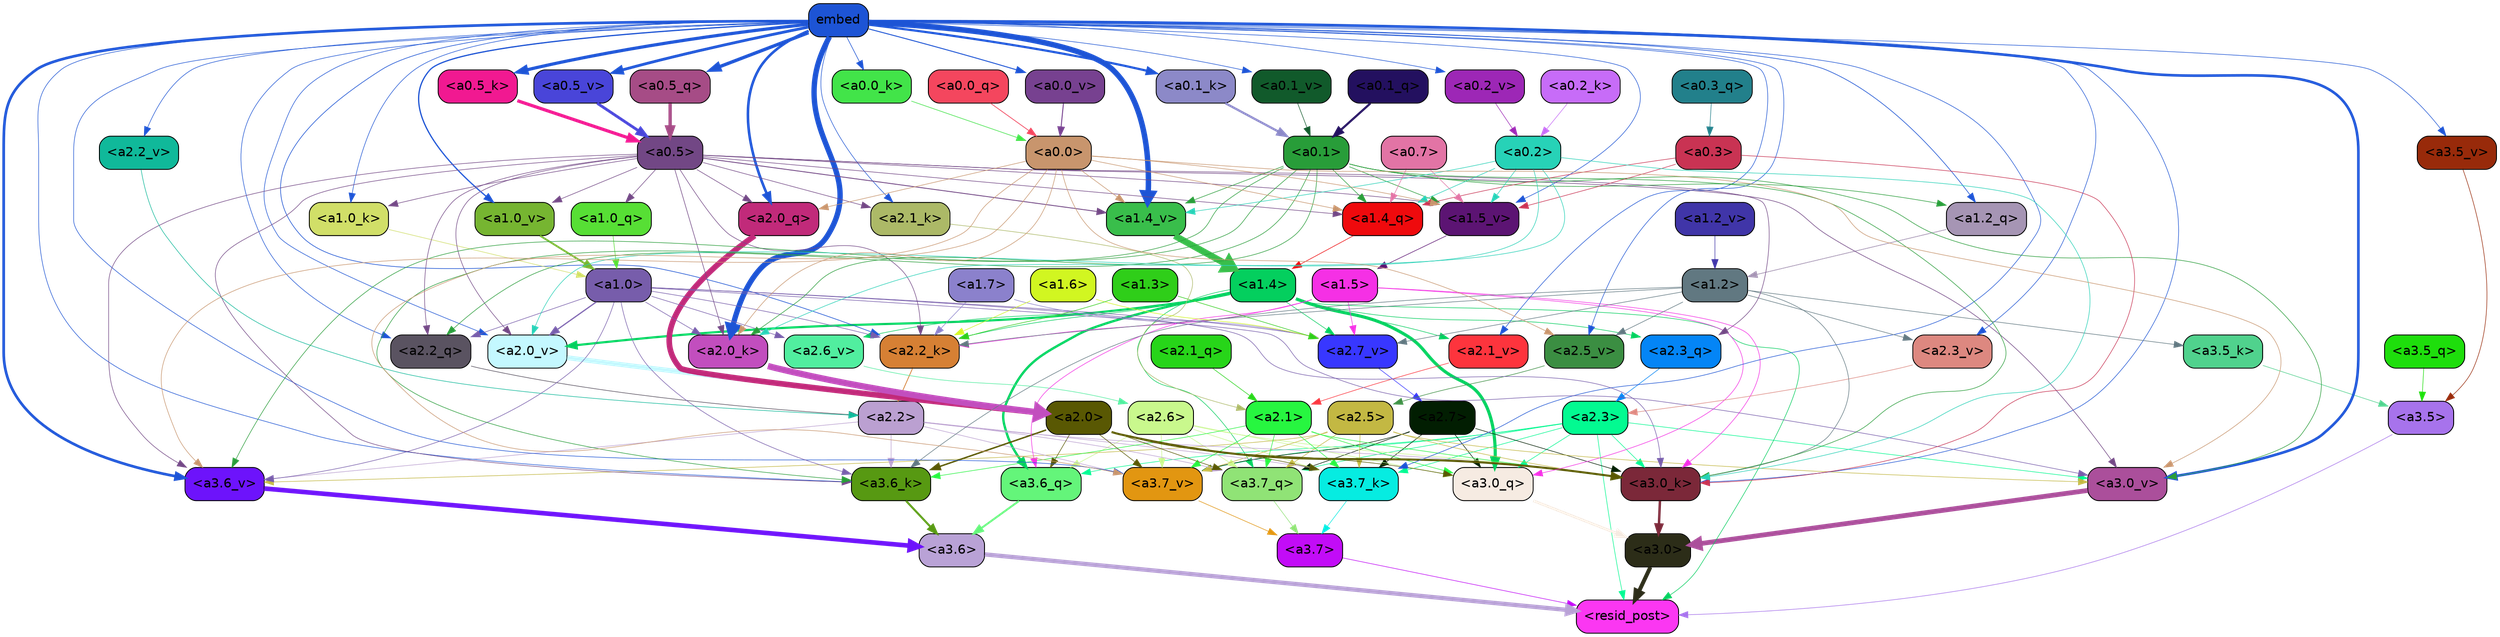 strict digraph "" {
	graph [bgcolor=transparent,
		layout=dot,
		overlap=false,
		splines=true
	];
	"<a3.7>"	[color=black,
		fillcolor="#c20cf7",
		fontname=Helvetica,
		shape=box,
		style="filled, rounded"];
	"<resid_post>"	[color=black,
		fillcolor="#fb37f2",
		fontname=Helvetica,
		shape=box,
		style="filled, rounded"];
	"<a3.7>" -> "<resid_post>"	[color="#c20cf7",
		penwidth=0.6];
	"<a3.6>"	[color=black,
		fillcolor="#b9a2d6",
		fontname=Helvetica,
		shape=box,
		style="filled, rounded"];
	"<a3.6>" -> "<resid_post>"	[color="#b9a2d6",
		penwidth=4.648244500160217];
	"<a3.5>"	[color=black,
		fillcolor="#a773ec",
		fontname=Helvetica,
		shape=box,
		style="filled, rounded"];
	"<a3.5>" -> "<resid_post>"	[color="#a773ec",
		penwidth=0.6];
	"<a3.0>"	[color=black,
		fillcolor="#2c2d18",
		fontname=Helvetica,
		shape=box,
		style="filled, rounded"];
	"<a3.0>" -> "<resid_post>"	[color="#2c2d18",
		penwidth=4.3288813829422];
	"<a2.3>"	[color=black,
		fillcolor="#03fa91",
		fontname=Helvetica,
		shape=box,
		style="filled, rounded"];
	"<a2.3>" -> "<resid_post>"	[color="#03fa91",
		penwidth=0.6];
	"<a3.7_q>"	[color=black,
		fillcolor="#90e376",
		fontname=Helvetica,
		shape=box,
		style="filled, rounded"];
	"<a2.3>" -> "<a3.7_q>"	[color="#03fa91",
		penwidth=0.6];
	"<a3.6_q>"	[color=black,
		fillcolor="#64f57a",
		fontname=Helvetica,
		shape=box,
		style="filled, rounded"];
	"<a2.3>" -> "<a3.6_q>"	[color="#03fa91",
		penwidth=0.6];
	"<a3.0_q>"	[color=black,
		fillcolor="#f6ebe2",
		fontname=Helvetica,
		shape=box,
		style="filled, rounded"];
	"<a2.3>" -> "<a3.0_q>"	[color="#03fa91",
		penwidth=0.6];
	"<a3.7_k>"	[color=black,
		fillcolor="#06ece1",
		fontname=Helvetica,
		shape=box,
		style="filled, rounded"];
	"<a2.3>" -> "<a3.7_k>"	[color="#03fa91",
		penwidth=0.6];
	"<a3.0_k>"	[color=black,
		fillcolor="#7b2839",
		fontname=Helvetica,
		shape=box,
		style="filled, rounded"];
	"<a2.3>" -> "<a3.0_k>"	[color="#03fa91",
		penwidth=0.6];
	"<a3.7_v>"	[color=black,
		fillcolor="#e29611",
		fontname=Helvetica,
		shape=box,
		style="filled, rounded"];
	"<a2.3>" -> "<a3.7_v>"	[color="#03fa91",
		penwidth=0.6];
	"<a3.0_v>"	[color=black,
		fillcolor="#ab4f9b",
		fontname=Helvetica,
		shape=box,
		style="filled, rounded"];
	"<a2.3>" -> "<a3.0_v>"	[color="#03fa91",
		penwidth=0.6];
	"<a1.4>"	[color=black,
		fillcolor="#04cf5e",
		fontname=Helvetica,
		shape=box,
		style="filled, rounded"];
	"<a1.4>" -> "<resid_post>"	[color="#04cf5e",
		penwidth=0.6];
	"<a1.4>" -> "<a3.7_q>"	[color="#04cf5e",
		penwidth=0.6];
	"<a1.4>" -> "<a3.6_q>"	[color="#04cf5e",
		penwidth=2.5397292599081993];
	"<a1.4>" -> "<a3.0_q>"	[color="#04cf5e",
		penwidth=3.3985572457313538];
	"<a2.3_q>"	[color=black,
		fillcolor="#0485f6",
		fontname=Helvetica,
		shape=box,
		style="filled, rounded"];
	"<a1.4>" -> "<a2.3_q>"	[color="#04cf5e",
		penwidth=0.6];
	"<a2.2_k>"	[color=black,
		fillcolor="#d68034",
		fontname=Helvetica,
		shape=box,
		style="filled, rounded"];
	"<a1.4>" -> "<a2.2_k>"	[color="#04cf5e",
		penwidth=0.6];
	"<a2.7_v>"	[color=black,
		fillcolor="#3837ff",
		fontname=Helvetica,
		shape=box,
		style="filled, rounded"];
	"<a1.4>" -> "<a2.7_v>"	[color="#04cf5e",
		penwidth=0.6];
	"<a2.6_v>"	[color=black,
		fillcolor="#51ee9f",
		fontname=Helvetica,
		shape=box,
		style="filled, rounded"];
	"<a1.4>" -> "<a2.6_v>"	[color="#04cf5e",
		penwidth=0.6];
	"<a2.1_v>"	[color=black,
		fillcolor="#fd343d",
		fontname=Helvetica,
		shape=box,
		style="filled, rounded"];
	"<a1.4>" -> "<a2.1_v>"	[color="#04cf5e",
		penwidth=0.6];
	"<a2.0_v>"	[color=black,
		fillcolor="#c4f8ff",
		fontname=Helvetica,
		shape=box,
		style="filled, rounded"];
	"<a1.4>" -> "<a2.0_v>"	[color="#04cf5e",
		penwidth=2.3308929204940796];
	"<a3.7_q>" -> "<a3.7>"	[color="#90e376",
		penwidth=0.6];
	"<a3.6_q>" -> "<a3.6>"	[color="#64f57a",
		penwidth=2.03758105635643];
	"<a3.5_q>"	[color=black,
		fillcolor="#1ede0c",
		fontname=Helvetica,
		shape=box,
		style="filled, rounded"];
	"<a3.5_q>" -> "<a3.5>"	[color="#1ede0c",
		penwidth=0.6];
	"<a3.0_q>" -> "<a3.0>"	[color="#f6ebe2",
		penwidth=2.8638100624084473];
	"<a3.7_k>" -> "<a3.7>"	[color="#06ece1",
		penwidth=0.6];
	"<a3.6_k>"	[color=black,
		fillcolor="#579912",
		fontname=Helvetica,
		shape=box,
		style="filled, rounded"];
	"<a3.6_k>" -> "<a3.6>"	[color="#579912",
		penwidth=2.174198240041733];
	"<a3.5_k>"	[color=black,
		fillcolor="#50d28d",
		fontname=Helvetica,
		shape=box,
		style="filled, rounded"];
	"<a3.5_k>" -> "<a3.5>"	[color="#50d28d",
		penwidth=0.6];
	"<a3.0_k>" -> "<a3.0>"	[color="#7b2839",
		penwidth=2.6274144649505615];
	"<a3.7_v>" -> "<a3.7>"	[color="#e29611",
		penwidth=0.6];
	"<a3.6_v>"	[color=black,
		fillcolor="#6d13fb",
		fontname=Helvetica,
		shape=box,
		style="filled, rounded"];
	"<a3.6_v>" -> "<a3.6>"	[color="#6d13fb",
		penwidth=5.002329230308533];
	"<a3.5_v>"	[color=black,
		fillcolor="#982a0a",
		fontname=Helvetica,
		shape=box,
		style="filled, rounded"];
	"<a3.5_v>" -> "<a3.5>"	[color="#982a0a",
		penwidth=0.6];
	"<a3.0_v>" -> "<a3.0>"	[color="#ab4f9b",
		penwidth=5.188832879066467];
	"<a2.7>"	[color=black,
		fillcolor="#021e02",
		fontname=Helvetica,
		shape=box,
		style="filled, rounded"];
	"<a2.7>" -> "<a3.7_q>"	[color="#021e02",
		penwidth=0.6];
	"<a2.7>" -> "<a3.0_q>"	[color="#021e02",
		penwidth=0.6];
	"<a2.7>" -> "<a3.7_k>"	[color="#021e02",
		penwidth=0.6];
	"<a2.7>" -> "<a3.0_k>"	[color="#021e02",
		penwidth=0.6];
	"<a2.7>" -> "<a3.7_v>"	[color="#021e02",
		penwidth=0.6];
	"<a2.6>"	[color=black,
		fillcolor="#c9f88d",
		fontname=Helvetica,
		shape=box,
		style="filled, rounded"];
	"<a2.6>" -> "<a3.7_q>"	[color="#c9f88d",
		penwidth=0.6];
	"<a2.6>" -> "<a3.6_q>"	[color="#c9f88d",
		penwidth=0.6];
	"<a2.6>" -> "<a3.0_q>"	[color="#c9f88d",
		penwidth=0.6];
	"<a2.6>" -> "<a3.7_k>"	[color="#c9f88d",
		penwidth=0.6];
	"<a2.6>" -> "<a3.0_k>"	[color="#c9f88d",
		penwidth=0.6];
	"<a2.6>" -> "<a3.7_v>"	[color="#c9f88d",
		penwidth=0.6];
	"<a2.5>"	[color=black,
		fillcolor="#c3b843",
		fontname=Helvetica,
		shape=box,
		style="filled, rounded"];
	"<a2.5>" -> "<a3.7_q>"	[color="#c3b843",
		penwidth=0.6];
	"<a2.5>" -> "<a3.7_k>"	[color="#c3b843",
		penwidth=0.6];
	"<a2.5>" -> "<a3.0_k>"	[color="#c3b843",
		penwidth=0.6];
	"<a2.5>" -> "<a3.7_v>"	[color="#c3b843",
		penwidth=0.6];
	"<a2.5>" -> "<a3.6_v>"	[color="#c3b843",
		penwidth=0.6];
	"<a2.5>" -> "<a3.0_v>"	[color="#c3b843",
		penwidth=0.6];
	"<a2.2>"	[color=black,
		fillcolor="#bba0d1",
		fontname=Helvetica,
		shape=box,
		style="filled, rounded"];
	"<a2.2>" -> "<a3.7_q>"	[color="#bba0d1",
		penwidth=0.6];
	"<a2.2>" -> "<a3.7_k>"	[color="#bba0d1",
		penwidth=0.6];
	"<a2.2>" -> "<a3.6_k>"	[color="#bba0d1",
		penwidth=0.6];
	"<a2.2>" -> "<a3.0_k>"	[color="#bba0d1",
		penwidth=0.6];
	"<a2.2>" -> "<a3.7_v>"	[color="#bba0d1",
		penwidth=0.6];
	"<a2.2>" -> "<a3.6_v>"	[color="#bba0d1",
		penwidth=0.6];
	"<a2.1>"	[color=black,
		fillcolor="#27f640",
		fontname=Helvetica,
		shape=box,
		style="filled, rounded"];
	"<a2.1>" -> "<a3.7_q>"	[color="#27f640",
		penwidth=0.6];
	"<a2.1>" -> "<a3.0_q>"	[color="#27f640",
		penwidth=0.6];
	"<a2.1>" -> "<a3.7_k>"	[color="#27f640",
		penwidth=0.6];
	"<a2.1>" -> "<a3.6_k>"	[color="#27f640",
		penwidth=0.6];
	"<a2.1>" -> "<a3.0_k>"	[color="#27f640",
		penwidth=0.6];
	"<a2.1>" -> "<a3.7_v>"	[color="#27f640",
		penwidth=0.6];
	"<a2.0>"	[color=black,
		fillcolor="#595803",
		fontname=Helvetica,
		shape=box,
		style="filled, rounded"];
	"<a2.0>" -> "<a3.7_q>"	[color="#595803",
		penwidth=0.6];
	"<a2.0>" -> "<a3.6_q>"	[color="#595803",
		penwidth=0.6];
	"<a2.0>" -> "<a3.0_q>"	[color="#595803",
		penwidth=0.6];
	"<a2.0>" -> "<a3.7_k>"	[color="#595803",
		penwidth=0.6];
	"<a2.0>" -> "<a3.6_k>"	[color="#595803",
		penwidth=1.5717863738536835];
	"<a2.0>" -> "<a3.0_k>"	[color="#595803",
		penwidth=2.205150544643402];
	"<a2.0>" -> "<a3.7_v>"	[color="#595803",
		penwidth=0.6];
	"<a1.5>"	[color=black,
		fillcolor="#f530e5",
		fontname=Helvetica,
		shape=box,
		style="filled, rounded"];
	"<a1.5>" -> "<a3.6_q>"	[color="#f530e5",
		penwidth=0.6];
	"<a1.5>" -> "<a3.0_q>"	[color="#f530e5",
		penwidth=0.6];
	"<a1.5>" -> "<a3.0_k>"	[color="#f530e5",
		penwidth=0.6];
	"<a1.5>" -> "<a2.2_k>"	[color="#f530e5",
		penwidth=0.6];
	"<a1.5>" -> "<a2.7_v>"	[color="#f530e5",
		penwidth=0.6];
	embed	[color=black,
		fillcolor="#1d54d5",
		fontname=Helvetica,
		shape=box,
		style="filled, rounded"];
	embed -> "<a3.7_k>"	[color="#1d54d5",
		penwidth=0.6];
	embed -> "<a3.6_k>"	[color="#1d54d5",
		penwidth=0.6];
	embed -> "<a3.0_k>"	[color="#1d54d5",
		penwidth=0.6];
	embed -> "<a3.7_v>"	[color="#1d54d5",
		penwidth=0.6];
	embed -> "<a3.6_v>"	[color="#1d54d5",
		penwidth=2.882729172706604];
	embed -> "<a3.5_v>"	[color="#1d54d5",
		penwidth=0.6];
	embed -> "<a3.0_v>"	[color="#1d54d5",
		penwidth=2.812090039253235];
	"<a2.2_q>"	[color=black,
		fillcolor="#5a5361",
		fontname=Helvetica,
		shape=box,
		style="filled, rounded"];
	embed -> "<a2.2_q>"	[color="#1d54d5",
		penwidth=0.6];
	"<a2.0_q>"	[color=black,
		fillcolor="#c12a7a",
		fontname=Helvetica,
		shape=box,
		style="filled, rounded"];
	embed -> "<a2.0_q>"	[color="#1d54d5",
		penwidth=2.773140072822571];
	embed -> "<a2.2_k>"	[color="#1d54d5",
		penwidth=0.6694881916046143];
	"<a2.1_k>"	[color=black,
		fillcolor="#acb967",
		fontname=Helvetica,
		shape=box,
		style="filled, rounded"];
	embed -> "<a2.1_k>"	[color="#1d54d5",
		penwidth=0.6];
	"<a2.0_k>"	[color=black,
		fillcolor="#c24ebe",
		fontname=Helvetica,
		shape=box,
		style="filled, rounded"];
	embed -> "<a2.0_k>"	[color="#1d54d5",
		penwidth=5.809704422950745];
	"<a2.5_v>"	[color=black,
		fillcolor="#3b8e42",
		fontname=Helvetica,
		shape=box,
		style="filled, rounded"];
	embed -> "<a2.5_v>"	[color="#1d54d5",
		penwidth=0.6];
	"<a2.3_v>"	[color=black,
		fillcolor="#dd8880",
		fontname=Helvetica,
		shape=box,
		style="filled, rounded"];
	embed -> "<a2.3_v>"	[color="#1d54d5",
		penwidth=0.6];
	"<a2.2_v>"	[color=black,
		fillcolor="#10b99a",
		fontname=Helvetica,
		shape=box,
		style="filled, rounded"];
	embed -> "<a2.2_v>"	[color="#1d54d5",
		penwidth=0.6];
	embed -> "<a2.1_v>"	[color="#1d54d5",
		penwidth=0.6];
	embed -> "<a2.0_v>"	[color="#1d54d5",
		penwidth=0.6];
	"<a1.2_q>"	[color=black,
		fillcolor="#a695b4",
		fontname=Helvetica,
		shape=box,
		style="filled, rounded"];
	embed -> "<a1.2_q>"	[color="#1d54d5",
		penwidth=0.6789929866790771];
	"<a1.0_k>"	[color=black,
		fillcolor="#d1df68",
		fontname=Helvetica,
		shape=box,
		style="filled, rounded"];
	embed -> "<a1.0_k>"	[color="#1d54d5",
		penwidth=0.6];
	"<a1.5_v>"	[color=black,
		fillcolor="#5c1473",
		fontname=Helvetica,
		shape=box,
		style="filled, rounded"];
	embed -> "<a1.5_v>"	[color="#1d54d5",
		penwidth=0.6];
	"<a1.4_v>"	[color=black,
		fillcolor="#39be4b",
		fontname=Helvetica,
		shape=box,
		style="filled, rounded"];
	embed -> "<a1.4_v>"	[color="#1d54d5",
		penwidth=5.930049657821655];
	"<a1.0_v>"	[color=black,
		fillcolor="#76b531",
		fontname=Helvetica,
		shape=box,
		style="filled, rounded"];
	embed -> "<a1.0_v>"	[color="#1d54d5",
		penwidth=1.3246397972106934];
	"<a0.5_q>"	[color=black,
		fillcolor="#a64c86",
		fontname=Helvetica,
		shape=box,
		style="filled, rounded"];
	embed -> "<a0.5_q>"	[color="#1d54d5",
		penwidth=3.5961478650569916];
	"<a0.5_k>"	[color=black,
		fillcolor="#f11991",
		fontname=Helvetica,
		shape=box,
		style="filled, rounded"];
	embed -> "<a0.5_k>"	[color="#1d54d5",
		penwidth=3.417628586292267];
	"<a0.1_k>"	[color=black,
		fillcolor="#8c89c8",
		fontname=Helvetica,
		shape=box,
		style="filled, rounded"];
	embed -> "<a0.1_k>"	[color="#1d54d5",
		penwidth=2.365019917488098];
	"<a0.0_k>"	[color=black,
		fillcolor="#42e449",
		fontname=Helvetica,
		shape=box,
		style="filled, rounded"];
	embed -> "<a0.0_k>"	[color="#1d54d5",
		penwidth=0.6479218006134033];
	"<a0.5_v>"	[color=black,
		fillcolor="#4945d9",
		fontname=Helvetica,
		shape=box,
		style="filled, rounded"];
	embed -> "<a0.5_v>"	[color="#1d54d5",
		penwidth=2.9912296533584595];
	"<a0.2_v>"	[color=black,
		fillcolor="#9d27b6",
		fontname=Helvetica,
		shape=box,
		style="filled, rounded"];
	embed -> "<a0.2_v>"	[color="#1d54d5",
		penwidth=0.6];
	"<a0.1_v>"	[color=black,
		fillcolor="#115a2b",
		fontname=Helvetica,
		shape=box,
		style="filled, rounded"];
	embed -> "<a0.1_v>"	[color="#1d54d5",
		penwidth=0.6];
	"<a0.0_v>"	[color=black,
		fillcolor="#774190",
		fontname=Helvetica,
		shape=box,
		style="filled, rounded"];
	embed -> "<a0.0_v>"	[color="#1d54d5",
		penwidth=1.0032603740692139];
	"<a1.2>"	[color=black,
		fillcolor="#617881",
		fontname=Helvetica,
		shape=box,
		style="filled, rounded"];
	"<a1.2>" -> "<a3.6_k>"	[color="#617881",
		penwidth=0.6];
	"<a1.2>" -> "<a3.5_k>"	[color="#617881",
		penwidth=0.6];
	"<a1.2>" -> "<a3.0_k>"	[color="#617881",
		penwidth=0.6];
	"<a1.2>" -> "<a2.2_k>"	[color="#617881",
		penwidth=0.6];
	"<a1.2>" -> "<a2.7_v>"	[color="#617881",
		penwidth=0.6];
	"<a1.2>" -> "<a2.5_v>"	[color="#617881",
		penwidth=0.6];
	"<a1.2>" -> "<a2.3_v>"	[color="#617881",
		penwidth=0.6];
	"<a1.0>"	[color=black,
		fillcolor="#775dab",
		fontname=Helvetica,
		shape=box,
		style="filled, rounded"];
	"<a1.0>" -> "<a3.6_k>"	[color="#775dab",
		penwidth=0.6];
	"<a1.0>" -> "<a3.0_k>"	[color="#775dab",
		penwidth=0.6];
	"<a1.0>" -> "<a3.6_v>"	[color="#775dab",
		penwidth=0.6];
	"<a1.0>" -> "<a3.0_v>"	[color="#775dab",
		penwidth=0.6];
	"<a1.0>" -> "<a2.2_q>"	[color="#775dab",
		penwidth=0.6];
	"<a1.0>" -> "<a2.2_k>"	[color="#775dab",
		penwidth=0.6];
	"<a1.0>" -> "<a2.0_k>"	[color="#775dab",
		penwidth=0.6];
	"<a1.0>" -> "<a2.7_v>"	[color="#775dab",
		penwidth=0.6];
	"<a1.0>" -> "<a2.6_v>"	[color="#775dab",
		penwidth=0.6];
	"<a1.0>" -> "<a2.0_v>"	[color="#775dab",
		penwidth=1.2632839679718018];
	"<a0.5>"	[color=black,
		fillcolor="#724785",
		fontname=Helvetica,
		shape=box,
		style="filled, rounded"];
	"<a0.5>" -> "<a3.6_k>"	[color="#724785",
		penwidth=0.6];
	"<a0.5>" -> "<a3.6_v>"	[color="#724785",
		penwidth=0.6];
	"<a0.5>" -> "<a3.0_v>"	[color="#724785",
		penwidth=0.6281400918960571];
	"<a0.5>" -> "<a2.3_q>"	[color="#724785",
		penwidth=0.6];
	"<a0.5>" -> "<a2.2_q>"	[color="#724785",
		penwidth=0.6];
	"<a0.5>" -> "<a2.0_q>"	[color="#724785",
		penwidth=0.6];
	"<a0.5>" -> "<a2.2_k>"	[color="#724785",
		penwidth=0.6];
	"<a0.5>" -> "<a2.1_k>"	[color="#724785",
		penwidth=0.6];
	"<a0.5>" -> "<a2.0_k>"	[color="#724785",
		penwidth=0.6196913719177246];
	"<a0.5>" -> "<a2.0_v>"	[color="#724785",
		penwidth=0.6];
	"<a1.4_q>"	[color=black,
		fillcolor="#ef0a0d",
		fontname=Helvetica,
		shape=box,
		style="filled, rounded"];
	"<a0.5>" -> "<a1.4_q>"	[color="#724785",
		penwidth=0.6];
	"<a1.0_q>"	[color=black,
		fillcolor="#57df35",
		fontname=Helvetica,
		shape=box,
		style="filled, rounded"];
	"<a0.5>" -> "<a1.0_q>"	[color="#724785",
		penwidth=0.6];
	"<a0.5>" -> "<a1.0_k>"	[color="#724785",
		penwidth=0.6];
	"<a0.5>" -> "<a1.5_v>"	[color="#724785",
		penwidth=0.6];
	"<a0.5>" -> "<a1.4_v>"	[color="#724785",
		penwidth=0.9038386344909668];
	"<a0.5>" -> "<a1.0_v>"	[color="#724785",
		penwidth=0.6];
	"<a0.1>"	[color=black,
		fillcolor="#289d39",
		fontname=Helvetica,
		shape=box,
		style="filled, rounded"];
	"<a0.1>" -> "<a3.6_k>"	[color="#289d39",
		penwidth=0.6];
	"<a0.1>" -> "<a3.0_k>"	[color="#289d39",
		penwidth=0.6];
	"<a0.1>" -> "<a3.6_v>"	[color="#289d39",
		penwidth=0.6];
	"<a0.1>" -> "<a3.0_v>"	[color="#289d39",
		penwidth=0.6];
	"<a0.1>" -> "<a2.2_q>"	[color="#289d39",
		penwidth=0.6];
	"<a0.1>" -> "<a2.0_k>"	[color="#289d39",
		penwidth=0.6];
	"<a0.1>" -> "<a1.4_q>"	[color="#289d39",
		penwidth=0.6];
	"<a0.1>" -> "<a1.2_q>"	[color="#289d39",
		penwidth=0.6];
	"<a0.1>" -> "<a1.5_v>"	[color="#289d39",
		penwidth=0.6];
	"<a0.1>" -> "<a1.4_v>"	[color="#289d39",
		penwidth=0.6];
	"<a0.3>"	[color=black,
		fillcolor="#c93353",
		fontname=Helvetica,
		shape=box,
		style="filled, rounded"];
	"<a0.3>" -> "<a3.0_k>"	[color="#c93353",
		penwidth=0.6];
	"<a0.3>" -> "<a1.4_q>"	[color="#c93353",
		penwidth=0.6];
	"<a0.3>" -> "<a1.5_v>"	[color="#c93353",
		penwidth=0.6];
	"<a0.2>"	[color=black,
		fillcolor="#27d2b7",
		fontname=Helvetica,
		shape=box,
		style="filled, rounded"];
	"<a0.2>" -> "<a3.0_k>"	[color="#27d2b7",
		penwidth=0.6];
	"<a0.2>" -> "<a2.0_k>"	[color="#27d2b7",
		penwidth=0.6];
	"<a0.2>" -> "<a2.0_v>"	[color="#27d2b7",
		penwidth=0.6];
	"<a0.2>" -> "<a1.4_q>"	[color="#27d2b7",
		penwidth=0.6];
	"<a0.2>" -> "<a1.5_v>"	[color="#27d2b7",
		penwidth=0.6];
	"<a0.2>" -> "<a1.4_v>"	[color="#27d2b7",
		penwidth=0.6];
	"<a0.0>"	[color=black,
		fillcolor="#c8956d",
		fontname=Helvetica,
		shape=box,
		style="filled, rounded"];
	"<a0.0>" -> "<a3.7_v>"	[color="#c8956d",
		penwidth=0.6];
	"<a0.0>" -> "<a3.6_v>"	[color="#c8956d",
		penwidth=0.6];
	"<a0.0>" -> "<a3.0_v>"	[color="#c8956d",
		penwidth=0.6];
	"<a0.0>" -> "<a2.0_q>"	[color="#c8956d",
		penwidth=0.6];
	"<a0.0>" -> "<a2.0_k>"	[color="#c8956d",
		penwidth=0.6];
	"<a0.0>" -> "<a2.5_v>"	[color="#c8956d",
		penwidth=0.6];
	"<a0.0>" -> "<a1.4_q>"	[color="#c8956d",
		penwidth=0.6];
	"<a0.0>" -> "<a1.5_v>"	[color="#c8956d",
		penwidth=0.6];
	"<a0.0>" -> "<a1.4_v>"	[color="#c8956d",
		penwidth=0.6];
	"<a2.3_q>" -> "<a2.3>"	[color="#0485f6",
		penwidth=0.6];
	"<a2.2_q>" -> "<a2.2>"	[color="#5a5361",
		penwidth=0.6299107074737549];
	"<a2.1_q>"	[color=black,
		fillcolor="#27d519",
		fontname=Helvetica,
		shape=box,
		style="filled, rounded"];
	"<a2.1_q>" -> "<a2.1>"	[color="#27d519",
		penwidth=0.6];
	"<a2.0_q>" -> "<a2.0>"	[color="#c12a7a",
		penwidth=6.081655263900757];
	"<a2.2_k>" -> "<a2.2>"	[color="#d68034",
		penwidth=0.8337457180023193];
	"<a2.1_k>" -> "<a2.1>"	[color="#acb967",
		penwidth=0.6];
	"<a2.0_k>" -> "<a2.0>"	[color="#c24ebe",
		penwidth=6.795950889587402];
	"<a2.7_v>" -> "<a2.7>"	[color="#3837ff",
		penwidth=0.6];
	"<a2.6_v>" -> "<a2.6>"	[color="#51ee9f",
		penwidth=0.6];
	"<a2.5_v>" -> "<a2.5>"	[color="#3b8e42",
		penwidth=0.6];
	"<a2.3_v>" -> "<a2.3>"	[color="#dd8880",
		penwidth=0.6];
	"<a2.2_v>" -> "<a2.2>"	[color="#10b99a",
		penwidth=0.6];
	"<a2.1_v>" -> "<a2.1>"	[color="#fd343d",
		penwidth=0.6];
	"<a2.0_v>" -> "<a2.0>"	[color="#c4f8ff",
		penwidth=5.211444020271301];
	"<a1.7>"	[color=black,
		fillcolor="#8b81cc",
		fontname=Helvetica,
		shape=box,
		style="filled, rounded"];
	"<a1.7>" -> "<a2.2_k>"	[color="#8b81cc",
		penwidth=0.6];
	"<a1.7>" -> "<a2.7_v>"	[color="#8b81cc",
		penwidth=0.6];
	"<a1.6>"	[color=black,
		fillcolor="#d1f621",
		fontname=Helvetica,
		shape=box,
		style="filled, rounded"];
	"<a1.6>" -> "<a2.2_k>"	[color="#d1f621",
		penwidth=0.6];
	"<a1.6>" -> "<a2.7_v>"	[color="#d1f621",
		penwidth=0.6];
	"<a1.3>"	[color=black,
		fillcolor="#2fce19",
		fontname=Helvetica,
		shape=box,
		style="filled, rounded"];
	"<a1.3>" -> "<a2.2_k>"	[color="#2fce19",
		penwidth=0.6];
	"<a1.3>" -> "<a2.7_v>"	[color="#2fce19",
		penwidth=0.6];
	"<a1.4_q>" -> "<a1.4>"	[color="#ef0a0d",
		penwidth=0.6];
	"<a1.2_q>" -> "<a1.2>"	[color="#a695b4",
		penwidth=0.7635738849639893];
	"<a1.0_q>" -> "<a1.0>"	[color="#57df35",
		penwidth=0.6];
	"<a1.0_k>" -> "<a1.0>"	[color="#d1df68",
		penwidth=0.6];
	"<a1.5_v>" -> "<a1.5>"	[color="#5c1473",
		penwidth=0.6];
	"<a1.4_v>" -> "<a1.4>"	[color="#39be4b",
		penwidth=7.066803693771362];
	"<a1.2_v>"	[color=black,
		fillcolor="#4035a8",
		fontname=Helvetica,
		shape=box,
		style="filled, rounded"];
	"<a1.2_v>" -> "<a1.2>"	[color="#4035a8",
		penwidth=0.6];
	"<a1.0_v>" -> "<a1.0>"	[color="#76b531",
		penwidth=1.970656156539917];
	"<a0.7>"	[color=black,
		fillcolor="#e274a5",
		fontname=Helvetica,
		shape=box,
		style="filled, rounded"];
	"<a0.7>" -> "<a1.4_q>"	[color="#e274a5",
		penwidth=0.6];
	"<a0.7>" -> "<a1.5_v>"	[color="#e274a5",
		penwidth=0.6];
	"<a0.5_q>" -> "<a0.5>"	[color="#a64c86",
		penwidth=3.6266062557697296];
	"<a0.3_q>"	[color=black,
		fillcolor="#22808b",
		fontname=Helvetica,
		shape=box,
		style="filled, rounded"];
	"<a0.3_q>" -> "<a0.3>"	[color="#22808b",
		penwidth=0.6];
	"<a0.1_q>"	[color=black,
		fillcolor="#23105f",
		fontname=Helvetica,
		shape=box,
		style="filled, rounded"];
	"<a0.1_q>" -> "<a0.1>"	[color="#23105f",
		penwidth=2.2995558977127075];
	"<a0.0_q>"	[color=black,
		fillcolor="#f4465e",
		fontname=Helvetica,
		shape=box,
		style="filled, rounded"];
	"<a0.0_q>" -> "<a0.0>"	[color="#f4465e",
		penwidth=0.7591052055358887];
	"<a0.5_k>" -> "<a0.5>"	[color="#f11991",
		penwidth=3.475644141435623];
	"<a0.2_k>"	[color=black,
		fillcolor="#c76cf8",
		fontname=Helvetica,
		shape=box,
		style="filled, rounded"];
	"<a0.2_k>" -> "<a0.2>"	[color="#c76cf8",
		penwidth=0.6];
	"<a0.1_k>" -> "<a0.1>"	[color="#8c89c8",
		penwidth=2.3508740663528442];
	"<a0.0_k>" -> "<a0.0>"	[color="#42e449",
		penwidth=0.6416475772857666];
	"<a0.5_v>" -> "<a0.5>"	[color="#4945d9",
		penwidth=3.019147038459778];
	"<a0.2_v>" -> "<a0.2>"	[color="#9d27b6",
		penwidth=0.6];
	"<a0.1_v>" -> "<a0.1>"	[color="#115a2b",
		penwidth=0.6];
	"<a0.0_v>" -> "<a0.0>"	[color="#774190",
		penwidth=1.0116496086120605];
}
